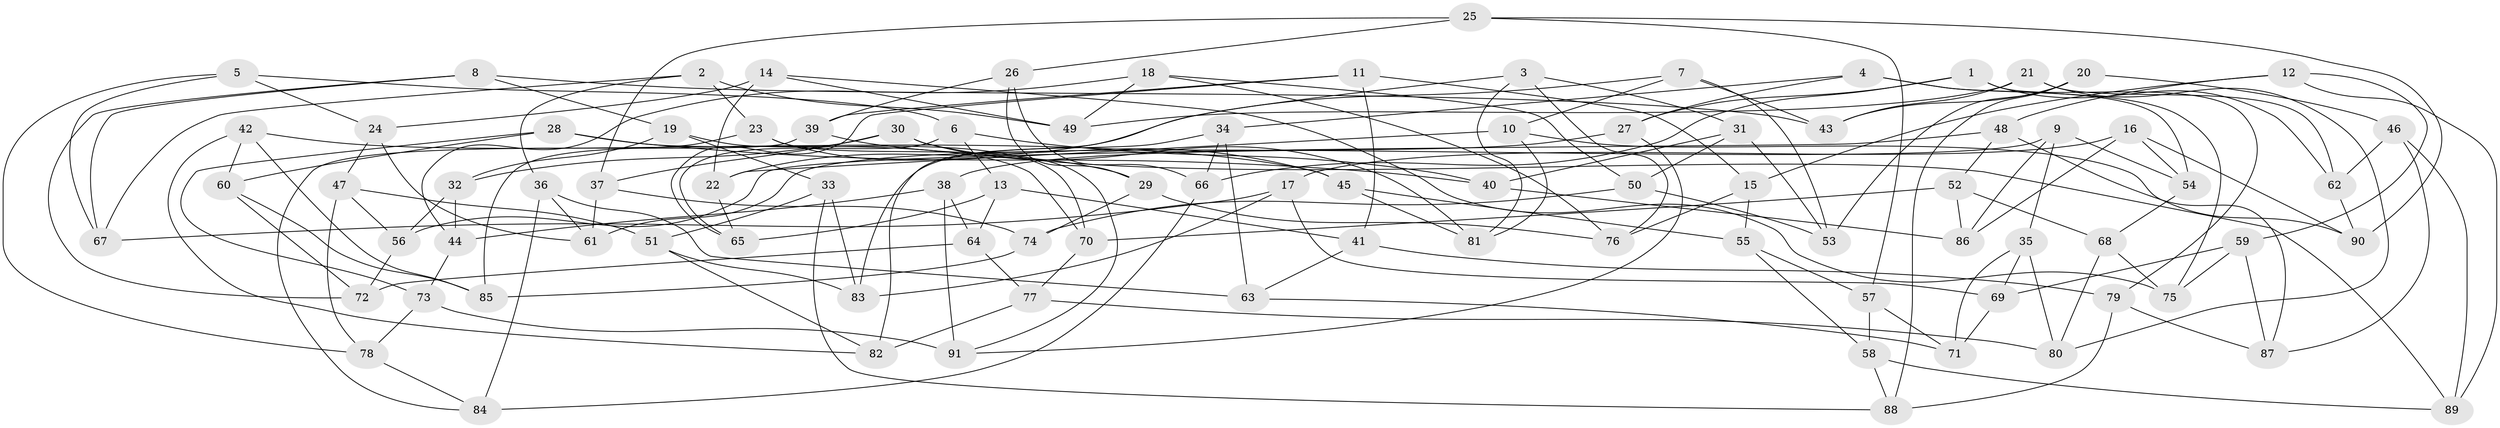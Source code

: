 // coarse degree distribution, {9: 0.037037037037037035, 8: 0.1111111111111111, 7: 0.37037037037037035, 5: 0.07407407407407407, 11: 0.037037037037037035, 10: 0.07407407407407407, 4: 0.14814814814814814, 6: 0.14814814814814814}
// Generated by graph-tools (version 1.1) at 2025/20/03/04/25 18:20:51]
// undirected, 91 vertices, 182 edges
graph export_dot {
graph [start="1"]
  node [color=gray90,style=filled];
  1;
  2;
  3;
  4;
  5;
  6;
  7;
  8;
  9;
  10;
  11;
  12;
  13;
  14;
  15;
  16;
  17;
  18;
  19;
  20;
  21;
  22;
  23;
  24;
  25;
  26;
  27;
  28;
  29;
  30;
  31;
  32;
  33;
  34;
  35;
  36;
  37;
  38;
  39;
  40;
  41;
  42;
  43;
  44;
  45;
  46;
  47;
  48;
  49;
  50;
  51;
  52;
  53;
  54;
  55;
  56;
  57;
  58;
  59;
  60;
  61;
  62;
  63;
  64;
  65;
  66;
  67;
  68;
  69;
  70;
  71;
  72;
  73;
  74;
  75;
  76;
  77;
  78;
  79;
  80;
  81;
  82;
  83;
  84;
  85;
  86;
  87;
  88;
  89;
  90;
  91;
  1 -- 62;
  1 -- 66;
  1 -- 27;
  1 -- 79;
  2 -- 67;
  2 -- 23;
  2 -- 36;
  2 -- 49;
  3 -- 31;
  3 -- 76;
  3 -- 82;
  3 -- 81;
  4 -- 27;
  4 -- 54;
  4 -- 34;
  4 -- 75;
  5 -- 67;
  5 -- 6;
  5 -- 78;
  5 -- 24;
  6 -- 65;
  6 -- 13;
  6 -- 40;
  7 -- 43;
  7 -- 53;
  7 -- 22;
  7 -- 10;
  8 -- 67;
  8 -- 19;
  8 -- 43;
  8 -- 72;
  9 -- 61;
  9 -- 86;
  9 -- 54;
  9 -- 35;
  10 -- 90;
  10 -- 22;
  10 -- 81;
  11 -- 41;
  11 -- 39;
  11 -- 65;
  11 -- 15;
  12 -- 48;
  12 -- 59;
  12 -- 15;
  12 -- 89;
  13 -- 65;
  13 -- 41;
  13 -- 64;
  14 -- 22;
  14 -- 75;
  14 -- 24;
  14 -- 49;
  15 -- 55;
  15 -- 76;
  16 -- 54;
  16 -- 86;
  16 -- 17;
  16 -- 90;
  17 -- 69;
  17 -- 67;
  17 -- 83;
  18 -- 44;
  18 -- 50;
  18 -- 49;
  18 -- 76;
  19 -- 33;
  19 -- 70;
  19 -- 32;
  20 -- 46;
  20 -- 53;
  20 -- 88;
  20 -- 43;
  21 -- 62;
  21 -- 80;
  21 -- 49;
  21 -- 43;
  22 -- 65;
  23 -- 29;
  23 -- 85;
  23 -- 91;
  24 -- 47;
  24 -- 61;
  25 -- 37;
  25 -- 57;
  25 -- 90;
  25 -- 26;
  26 -- 29;
  26 -- 39;
  26 -- 66;
  27 -- 38;
  27 -- 91;
  28 -- 70;
  28 -- 60;
  28 -- 73;
  28 -- 40;
  29 -- 76;
  29 -- 74;
  30 -- 37;
  30 -- 81;
  30 -- 32;
  30 -- 89;
  31 -- 53;
  31 -- 40;
  31 -- 50;
  32 -- 56;
  32 -- 44;
  33 -- 51;
  33 -- 88;
  33 -- 83;
  34 -- 63;
  34 -- 66;
  34 -- 83;
  35 -- 71;
  35 -- 69;
  35 -- 80;
  36 -- 61;
  36 -- 84;
  36 -- 63;
  37 -- 74;
  37 -- 61;
  38 -- 44;
  38 -- 91;
  38 -- 64;
  39 -- 45;
  39 -- 84;
  40 -- 86;
  41 -- 79;
  41 -- 63;
  42 -- 85;
  42 -- 82;
  42 -- 45;
  42 -- 60;
  44 -- 73;
  45 -- 81;
  45 -- 55;
  46 -- 62;
  46 -- 87;
  46 -- 89;
  47 -- 56;
  47 -- 51;
  47 -- 78;
  48 -- 56;
  48 -- 52;
  48 -- 87;
  50 -- 74;
  50 -- 53;
  51 -- 83;
  51 -- 82;
  52 -- 86;
  52 -- 68;
  52 -- 70;
  54 -- 68;
  55 -- 58;
  55 -- 57;
  56 -- 72;
  57 -- 58;
  57 -- 71;
  58 -- 89;
  58 -- 88;
  59 -- 75;
  59 -- 87;
  59 -- 69;
  60 -- 72;
  60 -- 85;
  62 -- 90;
  63 -- 71;
  64 -- 77;
  64 -- 72;
  66 -- 84;
  68 -- 80;
  68 -- 75;
  69 -- 71;
  70 -- 77;
  73 -- 78;
  73 -- 91;
  74 -- 85;
  77 -- 80;
  77 -- 82;
  78 -- 84;
  79 -- 87;
  79 -- 88;
}
